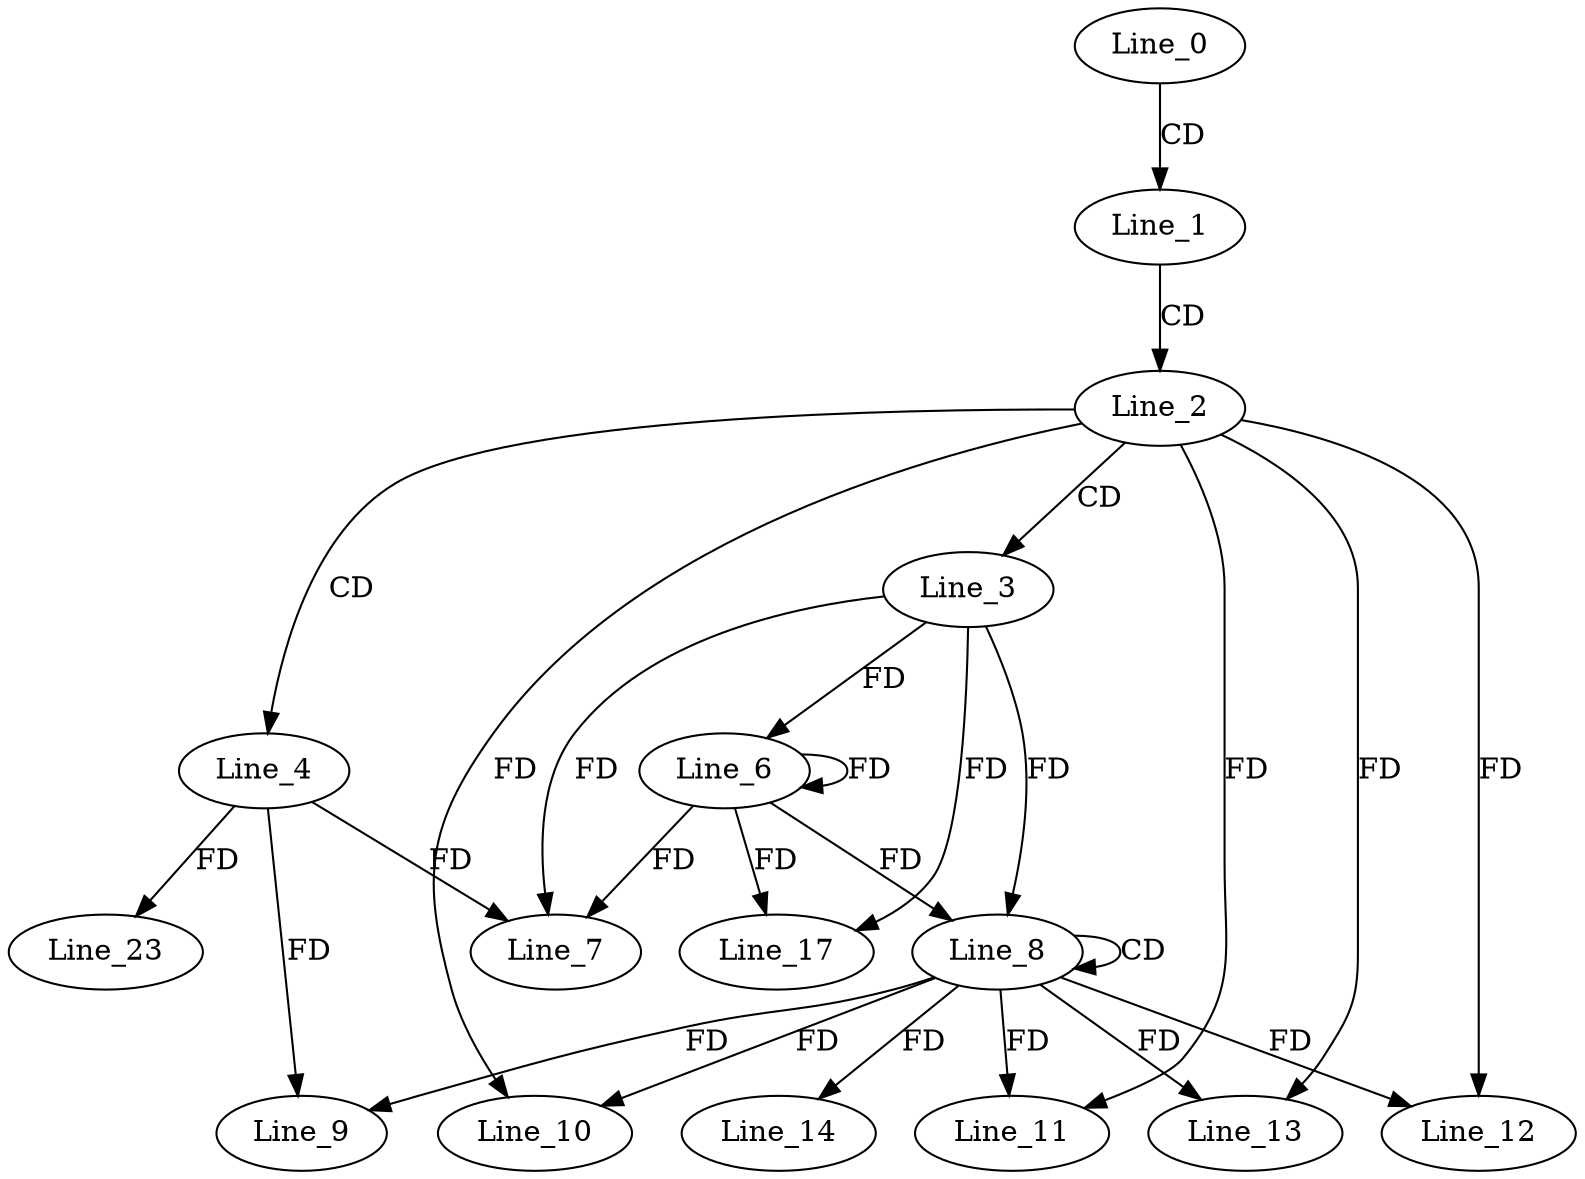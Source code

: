 digraph G {
  Line_0;
  Line_1;
  Line_2;
  Line_3;
  Line_4;
  Line_6;
  Line_6;
  Line_7;
  Line_8;
  Line_8;
  Line_9;
  Line_10;
  Line_11;
  Line_12;
  Line_13;
  Line_14;
  Line_17;
  Line_23;
  Line_0 -> Line_1 [ label="CD" ];
  Line_1 -> Line_2 [ label="CD" ];
  Line_2 -> Line_3 [ label="CD" ];
  Line_2 -> Line_4 [ label="CD" ];
  Line_3 -> Line_6 [ label="FD" ];
  Line_6 -> Line_6 [ label="FD" ];
  Line_4 -> Line_7 [ label="FD" ];
  Line_3 -> Line_7 [ label="FD" ];
  Line_6 -> Line_7 [ label="FD" ];
  Line_8 -> Line_8 [ label="CD" ];
  Line_3 -> Line_8 [ label="FD" ];
  Line_6 -> Line_8 [ label="FD" ];
  Line_4 -> Line_9 [ label="FD" ];
  Line_8 -> Line_9 [ label="FD" ];
  Line_8 -> Line_10 [ label="FD" ];
  Line_2 -> Line_10 [ label="FD" ];
  Line_8 -> Line_11 [ label="FD" ];
  Line_2 -> Line_11 [ label="FD" ];
  Line_8 -> Line_12 [ label="FD" ];
  Line_2 -> Line_12 [ label="FD" ];
  Line_8 -> Line_13 [ label="FD" ];
  Line_2 -> Line_13 [ label="FD" ];
  Line_8 -> Line_14 [ label="FD" ];
  Line_3 -> Line_17 [ label="FD" ];
  Line_6 -> Line_17 [ label="FD" ];
  Line_4 -> Line_23 [ label="FD" ];
}
